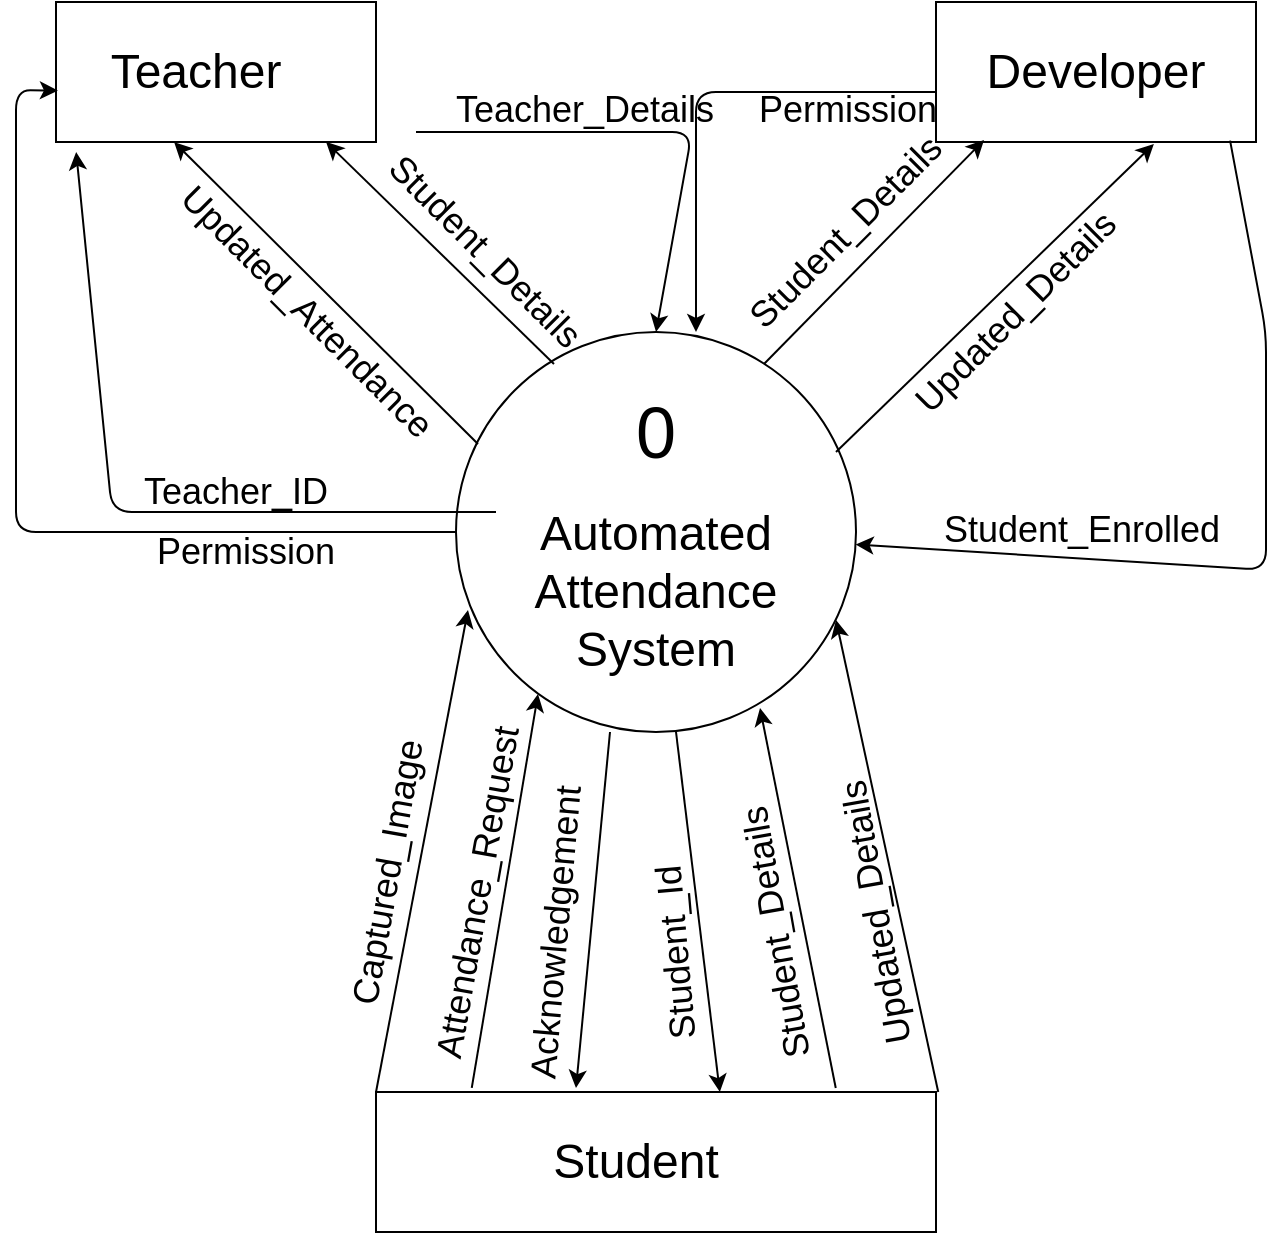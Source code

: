 <mxfile pages="1" version="11.2.8" type="github"><diagram id="7H67vyL_uqLoQPS5wMZs" name="Page-1"><mxGraphModel dx="1243" dy="736" grid="1" gridSize="10" guides="1" tooltips="1" connect="1" arrows="1" fold="1" page="1" pageScale="1" pageWidth="850" pageHeight="1100" math="0" shadow="0"><root><mxCell id="0"/><mxCell id="1" parent="0"/><mxCell id="ZVpdOC1hl00cWqitOCd1-1" value="" style="ellipse;whiteSpace=wrap;html=1;aspect=fixed;" vertex="1" parent="1"><mxGeometry x="280" y="290" width="200" height="200" as="geometry"/></mxCell><mxCell id="ZVpdOC1hl00cWqitOCd1-2" value="" style="rounded=0;whiteSpace=wrap;html=1;" vertex="1" parent="1"><mxGeometry x="240" y="670" width="280" height="70" as="geometry"/></mxCell><mxCell id="ZVpdOC1hl00cWqitOCd1-3" value="" style="rounded=0;whiteSpace=wrap;html=1;" vertex="1" parent="1"><mxGeometry x="80" y="125" width="160" height="70" as="geometry"/></mxCell><mxCell id="ZVpdOC1hl00cWqitOCd1-4" value="" style="rounded=0;whiteSpace=wrap;html=1;" vertex="1" parent="1"><mxGeometry x="520" y="125" width="160" height="70" as="geometry"/></mxCell><mxCell id="ZVpdOC1hl00cWqitOCd1-5" value="&lt;font style=&quot;font-size: 24px&quot;&gt;Teacher&lt;/font&gt;" style="text;html=1;strokeColor=none;fillColor=none;align=center;verticalAlign=middle;whiteSpace=wrap;rounded=0;" vertex="1" parent="1"><mxGeometry x="130" y="150" width="40" height="20" as="geometry"/></mxCell><mxCell id="ZVpdOC1hl00cWqitOCd1-8" value="&lt;font style=&quot;font-size: 24px&quot;&gt;Developer&lt;/font&gt;" style="text;html=1;strokeColor=none;fillColor=none;align=center;verticalAlign=middle;whiteSpace=wrap;rounded=0;" vertex="1" parent="1"><mxGeometry x="580" y="150" width="40" height="20" as="geometry"/></mxCell><mxCell id="ZVpdOC1hl00cWqitOCd1-9" value="&lt;font style=&quot;font-size: 24px&quot;&gt;Student&lt;/font&gt;" style="text;html=1;strokeColor=none;fillColor=none;align=center;verticalAlign=middle;whiteSpace=wrap;rounded=0;" vertex="1" parent="1"><mxGeometry x="350" y="695" width="40" height="20" as="geometry"/></mxCell><mxCell id="ZVpdOC1hl00cWqitOCd1-10" value="" style="endArrow=classic;html=1;entryX=0.03;entryY=0.695;entryDx=0;entryDy=0;entryPerimeter=0;exitX=0;exitY=0;exitDx=0;exitDy=0;exitPerimeter=0;" edge="1" parent="1" source="ZVpdOC1hl00cWqitOCd1-2" target="ZVpdOC1hl00cWqitOCd1-1"><mxGeometry width="50" height="50" relative="1" as="geometry"><mxPoint x="280" y="670" as="sourcePoint"/><mxPoint x="330" y="620" as="targetPoint"/></mxGeometry></mxCell><mxCell id="ZVpdOC1hl00cWqitOCd1-11" value="" style="endArrow=classic;html=1;entryX=0.205;entryY=0.905;entryDx=0;entryDy=0;entryPerimeter=0;exitX=0.171;exitY=-0.029;exitDx=0;exitDy=0;exitPerimeter=0;" edge="1" parent="1" source="ZVpdOC1hl00cWqitOCd1-2" target="ZVpdOC1hl00cWqitOCd1-1"><mxGeometry width="50" height="50" relative="1" as="geometry"><mxPoint x="320" y="670" as="sourcePoint"/><mxPoint x="370" y="620" as="targetPoint"/></mxGeometry></mxCell><mxCell id="ZVpdOC1hl00cWqitOCd1-12" value="" style="endArrow=classic;html=1;" edge="1" parent="1"><mxGeometry width="50" height="50" relative="1" as="geometry"><mxPoint x="357" y="490" as="sourcePoint"/><mxPoint x="340" y="668" as="targetPoint"/></mxGeometry></mxCell><mxCell id="ZVpdOC1hl00cWqitOCd1-13" value="" style="endArrow=classic;html=1;entryX=0.614;entryY=0;entryDx=0;entryDy=0;entryPerimeter=0;" edge="1" parent="1" target="ZVpdOC1hl00cWqitOCd1-2"><mxGeometry width="50" height="50" relative="1" as="geometry"><mxPoint x="390" y="490" as="sourcePoint"/><mxPoint x="440" y="440" as="targetPoint"/></mxGeometry></mxCell><mxCell id="ZVpdOC1hl00cWqitOCd1-15" value="" style="endArrow=classic;html=1;entryX=0.76;entryY=0.94;entryDx=0;entryDy=0;entryPerimeter=0;exitX=0.821;exitY=-0.029;exitDx=0;exitDy=0;exitPerimeter=0;" edge="1" parent="1" source="ZVpdOC1hl00cWqitOCd1-2" target="ZVpdOC1hl00cWqitOCd1-1"><mxGeometry width="50" height="50" relative="1" as="geometry"><mxPoint x="455" y="670" as="sourcePoint"/><mxPoint x="505" y="620" as="targetPoint"/></mxGeometry></mxCell><mxCell id="ZVpdOC1hl00cWqitOCd1-16" value="" style="endArrow=classic;html=1;exitX=1.004;exitY=0;exitDx=0;exitDy=0;exitPerimeter=0;" edge="1" parent="1" source="ZVpdOC1hl00cWqitOCd1-2"><mxGeometry width="50" height="50" relative="1" as="geometry"><mxPoint x="40" y="810" as="sourcePoint"/><mxPoint x="470" y="434" as="targetPoint"/></mxGeometry></mxCell><mxCell id="ZVpdOC1hl00cWqitOCd1-17" value="&lt;font style=&quot;font-size: 18px&quot;&gt;Captured_Image&lt;/font&gt;" style="text;html=1;strokeColor=none;fillColor=none;align=center;verticalAlign=middle;whiteSpace=wrap;rounded=0;rotation=-80;" vertex="1" parent="1"><mxGeometry x="166" y="550" width="160" height="20" as="geometry"/></mxCell><mxCell id="ZVpdOC1hl00cWqitOCd1-18" value="&lt;font style=&quot;font-size: 18px&quot;&gt;Attendance_Request&lt;/font&gt;" style="text;html=1;strokeColor=none;fillColor=none;align=center;verticalAlign=middle;whiteSpace=wrap;rounded=0;rotation=-80;" vertex="1" parent="1"><mxGeometry x="166" y="560" width="250" height="20" as="geometry"/></mxCell><mxCell id="ZVpdOC1hl00cWqitOCd1-19" value="" style="endArrow=classic;html=1;entryX=0.15;entryY=0.986;entryDx=0;entryDy=0;entryPerimeter=0;exitX=0.77;exitY=0.08;exitDx=0;exitDy=0;exitPerimeter=0;" edge="1" parent="1" source="ZVpdOC1hl00cWqitOCd1-1" target="ZVpdOC1hl00cWqitOCd1-4"><mxGeometry width="50" height="50" relative="1" as="geometry"><mxPoint x="440" y="300" as="sourcePoint"/><mxPoint x="480" y="260" as="targetPoint"/></mxGeometry></mxCell><mxCell id="ZVpdOC1hl00cWqitOCd1-23" value="" style="endArrow=classic;html=1;entryX=0.681;entryY=1.014;entryDx=0;entryDy=0;entryPerimeter=0;" edge="1" parent="1" target="ZVpdOC1hl00cWqitOCd1-4"><mxGeometry width="50" height="50" relative="1" as="geometry"><mxPoint x="470" y="350" as="sourcePoint"/><mxPoint x="520" y="300" as="targetPoint"/></mxGeometry></mxCell><mxCell id="ZVpdOC1hl00cWqitOCd1-24" value="" style="endArrow=classic;html=1;exitX=0.245;exitY=0.08;exitDx=0;exitDy=0;exitPerimeter=0;entryX=0.844;entryY=1;entryDx=0;entryDy=0;entryPerimeter=0;" edge="1" parent="1" source="ZVpdOC1hl00cWqitOCd1-1" target="ZVpdOC1hl00cWqitOCd1-3"><mxGeometry width="50" height="50" relative="1" as="geometry"><mxPoint x="350" y="280" as="sourcePoint"/><mxPoint x="220" y="200" as="targetPoint"/></mxGeometry></mxCell><mxCell id="ZVpdOC1hl00cWqitOCd1-25" value="" style="endArrow=classic;html=1;entryX=0.369;entryY=1;entryDx=0;entryDy=0;entryPerimeter=0;exitX=0.055;exitY=0.28;exitDx=0;exitDy=0;exitPerimeter=0;" edge="1" parent="1" source="ZVpdOC1hl00cWqitOCd1-1" target="ZVpdOC1hl00cWqitOCd1-3"><mxGeometry width="50" height="50" relative="1" as="geometry"><mxPoint x="290" y="340" as="sourcePoint"/><mxPoint x="210" y="270" as="targetPoint"/></mxGeometry></mxCell><mxCell id="ZVpdOC1hl00cWqitOCd1-26" value="" style="endArrow=classic;html=1;exitX=0.919;exitY=0.99;exitDx=0;exitDy=0;exitPerimeter=0;" edge="1" parent="1" source="ZVpdOC1hl00cWqitOCd1-4" target="ZVpdOC1hl00cWqitOCd1-1"><mxGeometry width="50" height="50" relative="1" as="geometry"><mxPoint x="690" y="190" as="sourcePoint"/><mxPoint x="820" y="470" as="targetPoint"/><Array as="points"><mxPoint x="685" y="290"/><mxPoint x="685" y="409"/></Array></mxGeometry></mxCell><mxCell id="ZVpdOC1hl00cWqitOCd1-27" value="&lt;font style=&quot;font-size: 18px&quot;&gt;Acknowledgement&lt;/font&gt;" style="text;html=1;strokeColor=none;fillColor=none;align=center;verticalAlign=middle;whiteSpace=wrap;rounded=0;rotation=-85;" vertex="1" parent="1"><mxGeometry x="310" y="580" width="40" height="20" as="geometry"/></mxCell><mxCell id="ZVpdOC1hl00cWqitOCd1-28" value="&lt;font size=&quot;4&quot;&gt;Student_Id&lt;/font&gt;" style="text;html=1;strokeColor=none;fillColor=none;align=center;verticalAlign=middle;whiteSpace=wrap;rounded=0;rotation=-95;" vertex="1" parent="1"><mxGeometry x="337" y="590" width="106" height="20" as="geometry"/></mxCell><mxCell id="ZVpdOC1hl00cWqitOCd1-29" value="&lt;font style=&quot;font-size: 18px&quot;&gt;Student_Details&lt;/font&gt;" style="text;html=1;strokeColor=none;fillColor=none;align=center;verticalAlign=middle;whiteSpace=wrap;rounded=0;rotation=-100;" vertex="1" parent="1"><mxGeometry x="370" y="580" width="140" height="20" as="geometry"/></mxCell><mxCell id="ZVpdOC1hl00cWqitOCd1-30" value="&lt;font style=&quot;font-size: 18px&quot;&gt;Updated_Details&lt;/font&gt;" style="text;html=1;strokeColor=none;fillColor=none;align=center;verticalAlign=middle;whiteSpace=wrap;rounded=0;rotation=-100;" vertex="1" parent="1"><mxGeometry x="405" y="570" width="170" height="20" as="geometry"/></mxCell><mxCell id="ZVpdOC1hl00cWqitOCd1-32" value="&lt;span style=&quot;font-size: 18px&quot;&gt;Student_Details&lt;/span&gt;" style="text;html=1;strokeColor=none;fillColor=none;align=center;verticalAlign=middle;whiteSpace=wrap;rounded=0;rotation=45;" vertex="1" parent="1"><mxGeometry x="179" y="240" width="231" height="20" as="geometry"/></mxCell><mxCell id="ZVpdOC1hl00cWqitOCd1-33" value="&lt;span style=&quot;font-size: 18px&quot;&gt;Student_Details&lt;/span&gt;" style="text;html=1;strokeColor=none;fillColor=none;align=center;verticalAlign=middle;whiteSpace=wrap;rounded=0;rotation=-45;" vertex="1" parent="1"><mxGeometry x="400" y="230" width="150" height="20" as="geometry"/></mxCell><mxCell id="ZVpdOC1hl00cWqitOCd1-34" value="&lt;font style=&quot;font-size: 18px&quot;&gt;Updated_Attendance&lt;/font&gt;" style="text;html=1;strokeColor=none;fillColor=none;align=center;verticalAlign=middle;whiteSpace=wrap;rounded=0;rotation=45;" vertex="1" parent="1"><mxGeometry x="30" y="270" width="351" height="20" as="geometry"/></mxCell><mxCell id="ZVpdOC1hl00cWqitOCd1-35" value="&lt;font style=&quot;font-size: 18px&quot;&gt;Updated_Details&lt;/font&gt;" style="text;html=1;strokeColor=none;fillColor=none;align=center;verticalAlign=middle;whiteSpace=wrap;rounded=0;rotation=-45;" vertex="1" parent="1"><mxGeometry x="440" y="270" width="240" height="20" as="geometry"/></mxCell><mxCell id="ZVpdOC1hl00cWqitOCd1-36" value="" style="endArrow=classic;html=1;entryX=0.6;entryY=0;entryDx=0;entryDy=0;entryPerimeter=0;" edge="1" parent="1" target="ZVpdOC1hl00cWqitOCd1-1"><mxGeometry width="50" height="50" relative="1" as="geometry"><mxPoint x="520" y="170" as="sourcePoint"/><mxPoint x="570" y="120" as="targetPoint"/><Array as="points"><mxPoint x="400" y="170"/></Array></mxGeometry></mxCell><mxCell id="ZVpdOC1hl00cWqitOCd1-39" value="&lt;font style=&quot;font-size: 18px&quot;&gt;Permission&lt;/font&gt;" style="text;html=1;strokeColor=none;fillColor=none;align=center;verticalAlign=middle;whiteSpace=wrap;rounded=0;" vertex="1" parent="1"><mxGeometry x="461" y="169" width="30" height="20" as="geometry"/></mxCell><mxCell id="ZVpdOC1hl00cWqitOCd1-45" value="&lt;font style=&quot;font-size: 18px&quot;&gt;Student_Enrolled&lt;br&gt;&lt;/font&gt;" style="text;html=1;strokeColor=none;fillColor=none;align=center;verticalAlign=middle;whiteSpace=wrap;rounded=0;" vertex="1" parent="1"><mxGeometry x="518" y="379" width="150" height="20" as="geometry"/></mxCell><mxCell id="ZVpdOC1hl00cWqitOCd1-47" value="&lt;font style=&quot;font-size: 18px&quot;&gt;Teacher_ID&lt;/font&gt;" style="text;html=1;strokeColor=none;fillColor=none;align=center;verticalAlign=middle;whiteSpace=wrap;rounded=0;" vertex="1" parent="1"><mxGeometry x="100" y="360" width="140" height="20" as="geometry"/></mxCell><mxCell id="ZVpdOC1hl00cWqitOCd1-48" value="" style="endArrow=classic;html=1;entryX=0.063;entryY=1.071;entryDx=0;entryDy=0;entryPerimeter=0;" edge="1" parent="1" target="ZVpdOC1hl00cWqitOCd1-3"><mxGeometry width="50" height="50" relative="1" as="geometry"><mxPoint x="300" y="380" as="sourcePoint"/><mxPoint x="330" y="330" as="targetPoint"/><Array as="points"><mxPoint x="108" y="380"/></Array></mxGeometry></mxCell><mxCell id="ZVpdOC1hl00cWqitOCd1-52" value="&lt;font style=&quot;font-size: 24px&quot;&gt;Automated&lt;br&gt;Attendance&lt;br&gt;System&lt;/font&gt;" style="text;html=1;strokeColor=none;fillColor=none;align=center;verticalAlign=middle;whiteSpace=wrap;rounded=0;" vertex="1" parent="1"><mxGeometry x="317" y="370" width="126" height="100" as="geometry"/></mxCell><mxCell id="ZVpdOC1hl00cWqitOCd1-53" value="&lt;font style=&quot;font-size: 36px&quot;&gt;0&lt;/font&gt;" style="text;html=1;strokeColor=none;fillColor=none;align=center;verticalAlign=middle;whiteSpace=wrap;rounded=0;" vertex="1" parent="1"><mxGeometry x="360" y="330" width="40" height="20" as="geometry"/></mxCell><mxCell id="ZVpdOC1hl00cWqitOCd1-56" value="" style="endArrow=classic;html=1;exitX=0;exitY=0.5;exitDx=0;exitDy=0;entryX=0.026;entryY=0.989;entryDx=0;entryDy=0;entryPerimeter=0;" edge="1" parent="1" source="ZVpdOC1hl00cWqitOCd1-1" target="ZVpdOC1hl00cWqitOCd1-34"><mxGeometry width="50" height="50" relative="1" as="geometry"><mxPoint x="90" y="470" as="sourcePoint"/><mxPoint x="140" y="420" as="targetPoint"/><Array as="points"><mxPoint x="60" y="390"/><mxPoint x="60" y="169"/></Array></mxGeometry></mxCell><mxCell id="ZVpdOC1hl00cWqitOCd1-57" value="&lt;font style=&quot;font-size: 18px&quot;&gt;Permission&lt;/font&gt;" style="text;html=1;strokeColor=none;fillColor=none;align=center;verticalAlign=middle;whiteSpace=wrap;rounded=0;" vertex="1" parent="1"><mxGeometry x="160" y="390" width="30" height="20" as="geometry"/></mxCell><mxCell id="ZVpdOC1hl00cWqitOCd1-59" value="" style="endArrow=classic;html=1;entryX=0.5;entryY=0;entryDx=0;entryDy=0;" edge="1" parent="1" target="ZVpdOC1hl00cWqitOCd1-1"><mxGeometry width="50" height="50" relative="1" as="geometry"><mxPoint x="260" y="190" as="sourcePoint"/><mxPoint x="400" y="300" as="targetPoint"/><Array as="points"><mxPoint x="398" y="190"/></Array></mxGeometry></mxCell><mxCell id="ZVpdOC1hl00cWqitOCd1-60" value="&lt;font style=&quot;font-size: 18px&quot;&gt;Teacher_Details&lt;/font&gt;" style="text;html=1;strokeColor=none;fillColor=none;align=center;verticalAlign=middle;whiteSpace=wrap;rounded=0;" vertex="1" parent="1"><mxGeometry x="250.5" y="169" width="187" height="20" as="geometry"/></mxCell></root></mxGraphModel></diagram></mxfile>